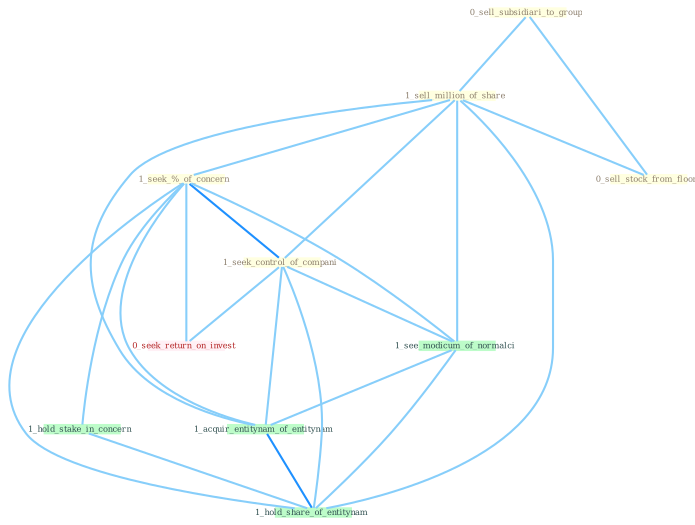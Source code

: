 Graph G{ 
    node
    [shape=polygon,style=filled,width=.5,height=.06,color="#BDFCC9",fixedsize=true,fontsize=4,
    fontcolor="#2f4f4f"];
    {node
    [color="#ffffe0", fontcolor="#8b7d6b"] "0_sell_subsidiari_to_group " "1_sell_million_of_share " "1_seek_%_of_concern " "0_sell_stock_from_floor " "1_seek_control_of_compani "}
{node [color="#fff0f5", fontcolor="#b22222"] "0_seek_return_on_invest "}
edge [color="#B0E2FF"];

	"0_sell_subsidiari_to_group " -- "1_sell_million_of_share " [w="1", color="#87cefa" ];
	"0_sell_subsidiari_to_group " -- "0_sell_stock_from_floor " [w="1", color="#87cefa" ];
	"1_sell_million_of_share " -- "1_seek_%_of_concern " [w="1", color="#87cefa" ];
	"1_sell_million_of_share " -- "0_sell_stock_from_floor " [w="1", color="#87cefa" ];
	"1_sell_million_of_share " -- "1_seek_control_of_compani " [w="1", color="#87cefa" ];
	"1_sell_million_of_share " -- "1_see_modicum_of_normalci " [w="1", color="#87cefa" ];
	"1_sell_million_of_share " -- "1_acquir_entitynam_of_entitynam " [w="1", color="#87cefa" ];
	"1_sell_million_of_share " -- "1_hold_share_of_entitynam " [w="1", color="#87cefa" ];
	"1_seek_%_of_concern " -- "1_seek_control_of_compani " [w="2", color="#1e90ff" , len=0.8];
	"1_seek_%_of_concern " -- "1_hold_stake_in_concern " [w="1", color="#87cefa" ];
	"1_seek_%_of_concern " -- "0_seek_return_on_invest " [w="1", color="#87cefa" ];
	"1_seek_%_of_concern " -- "1_see_modicum_of_normalci " [w="1", color="#87cefa" ];
	"1_seek_%_of_concern " -- "1_acquir_entitynam_of_entitynam " [w="1", color="#87cefa" ];
	"1_seek_%_of_concern " -- "1_hold_share_of_entitynam " [w="1", color="#87cefa" ];
	"1_seek_control_of_compani " -- "0_seek_return_on_invest " [w="1", color="#87cefa" ];
	"1_seek_control_of_compani " -- "1_see_modicum_of_normalci " [w="1", color="#87cefa" ];
	"1_seek_control_of_compani " -- "1_acquir_entitynam_of_entitynam " [w="1", color="#87cefa" ];
	"1_seek_control_of_compani " -- "1_hold_share_of_entitynam " [w="1", color="#87cefa" ];
	"1_hold_stake_in_concern " -- "1_hold_share_of_entitynam " [w="1", color="#87cefa" ];
	"1_see_modicum_of_normalci " -- "1_acquir_entitynam_of_entitynam " [w="1", color="#87cefa" ];
	"1_see_modicum_of_normalci " -- "1_hold_share_of_entitynam " [w="1", color="#87cefa" ];
	"1_acquir_entitynam_of_entitynam " -- "1_hold_share_of_entitynam " [w="2", color="#1e90ff" , len=0.8];
}